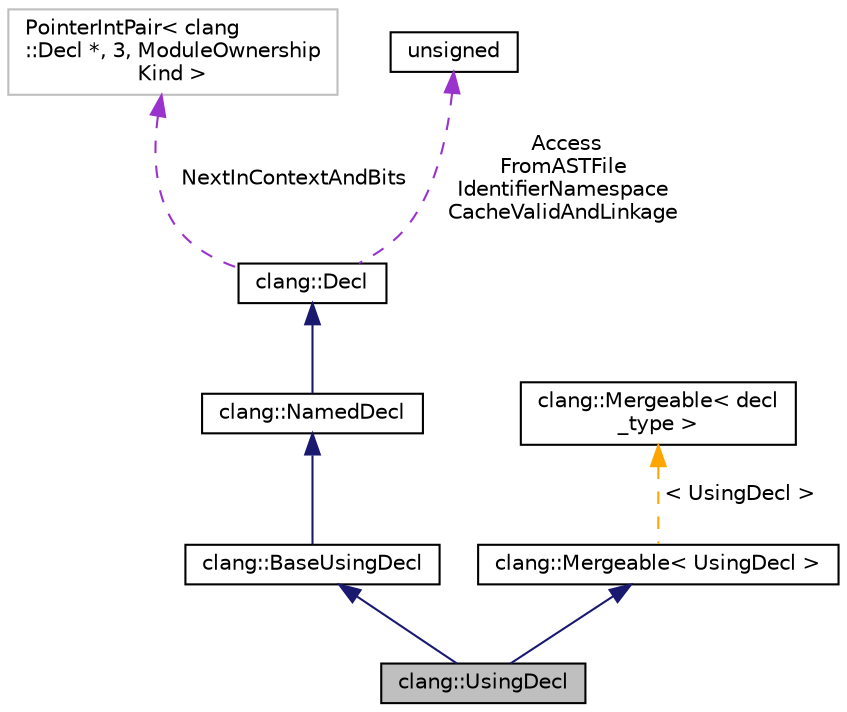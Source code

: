 digraph "clang::UsingDecl"
{
 // LATEX_PDF_SIZE
  bgcolor="transparent";
  edge [fontname="Helvetica",fontsize="10",labelfontname="Helvetica",labelfontsize="10"];
  node [fontname="Helvetica",fontsize="10",shape=record];
  Node1 [label="clang::UsingDecl",height=0.2,width=0.4,color="black", fillcolor="grey75", style="filled", fontcolor="black",tooltip="Represents a C++ using-declaration."];
  Node2 -> Node1 [dir="back",color="midnightblue",fontsize="10",style="solid",fontname="Helvetica"];
  Node2 [label="clang::BaseUsingDecl",height=0.2,width=0.4,color="black",URL="$classclang_1_1BaseUsingDecl.html",tooltip="Represents a C++ declaration that introduces decls from somewhere else."];
  Node3 -> Node2 [dir="back",color="midnightblue",fontsize="10",style="solid",fontname="Helvetica"];
  Node3 [label="clang::NamedDecl",height=0.2,width=0.4,color="black",URL="$classclang_1_1NamedDecl.html",tooltip="This represents a decl that may have a name."];
  Node4 -> Node3 [dir="back",color="midnightblue",fontsize="10",style="solid",fontname="Helvetica"];
  Node4 [label="clang::Decl",height=0.2,width=0.4,color="black",URL="$classclang_1_1Decl.html",tooltip="Decl - This represents one declaration (or definition), e.g."];
  Node5 -> Node4 [dir="back",color="darkorchid3",fontsize="10",style="dashed",label=" NextInContextAndBits" ,fontname="Helvetica"];
  Node5 [label="PointerIntPair\< clang\l::Decl *, 3, ModuleOwnership\lKind \>",height=0.2,width=0.4,color="grey75",tooltip=" "];
  Node6 -> Node4 [dir="back",color="darkorchid3",fontsize="10",style="dashed",label=" Access\nFromASTFile\nIdentifierNamespace\nCacheValidAndLinkage" ,fontname="Helvetica"];
  Node6 [label="unsigned",height=0.2,width=0.4,color="black",URL="$classunsigned.html",tooltip=" "];
  Node7 -> Node1 [dir="back",color="midnightblue",fontsize="10",style="solid",fontname="Helvetica"];
  Node7 [label="clang::Mergeable\< UsingDecl \>",height=0.2,width=0.4,color="black",URL="$classclang_1_1Mergeable.html",tooltip=" "];
  Node8 -> Node7 [dir="back",color="orange",fontsize="10",style="dashed",label=" \< UsingDecl \>" ,fontname="Helvetica"];
  Node8 [label="clang::Mergeable\< decl\l_type \>",height=0.2,width=0.4,color="black",URL="$classclang_1_1Mergeable.html",tooltip="Provides common interface for the Decls that cannot be redeclared, but can be merged if the same decl..."];
}
